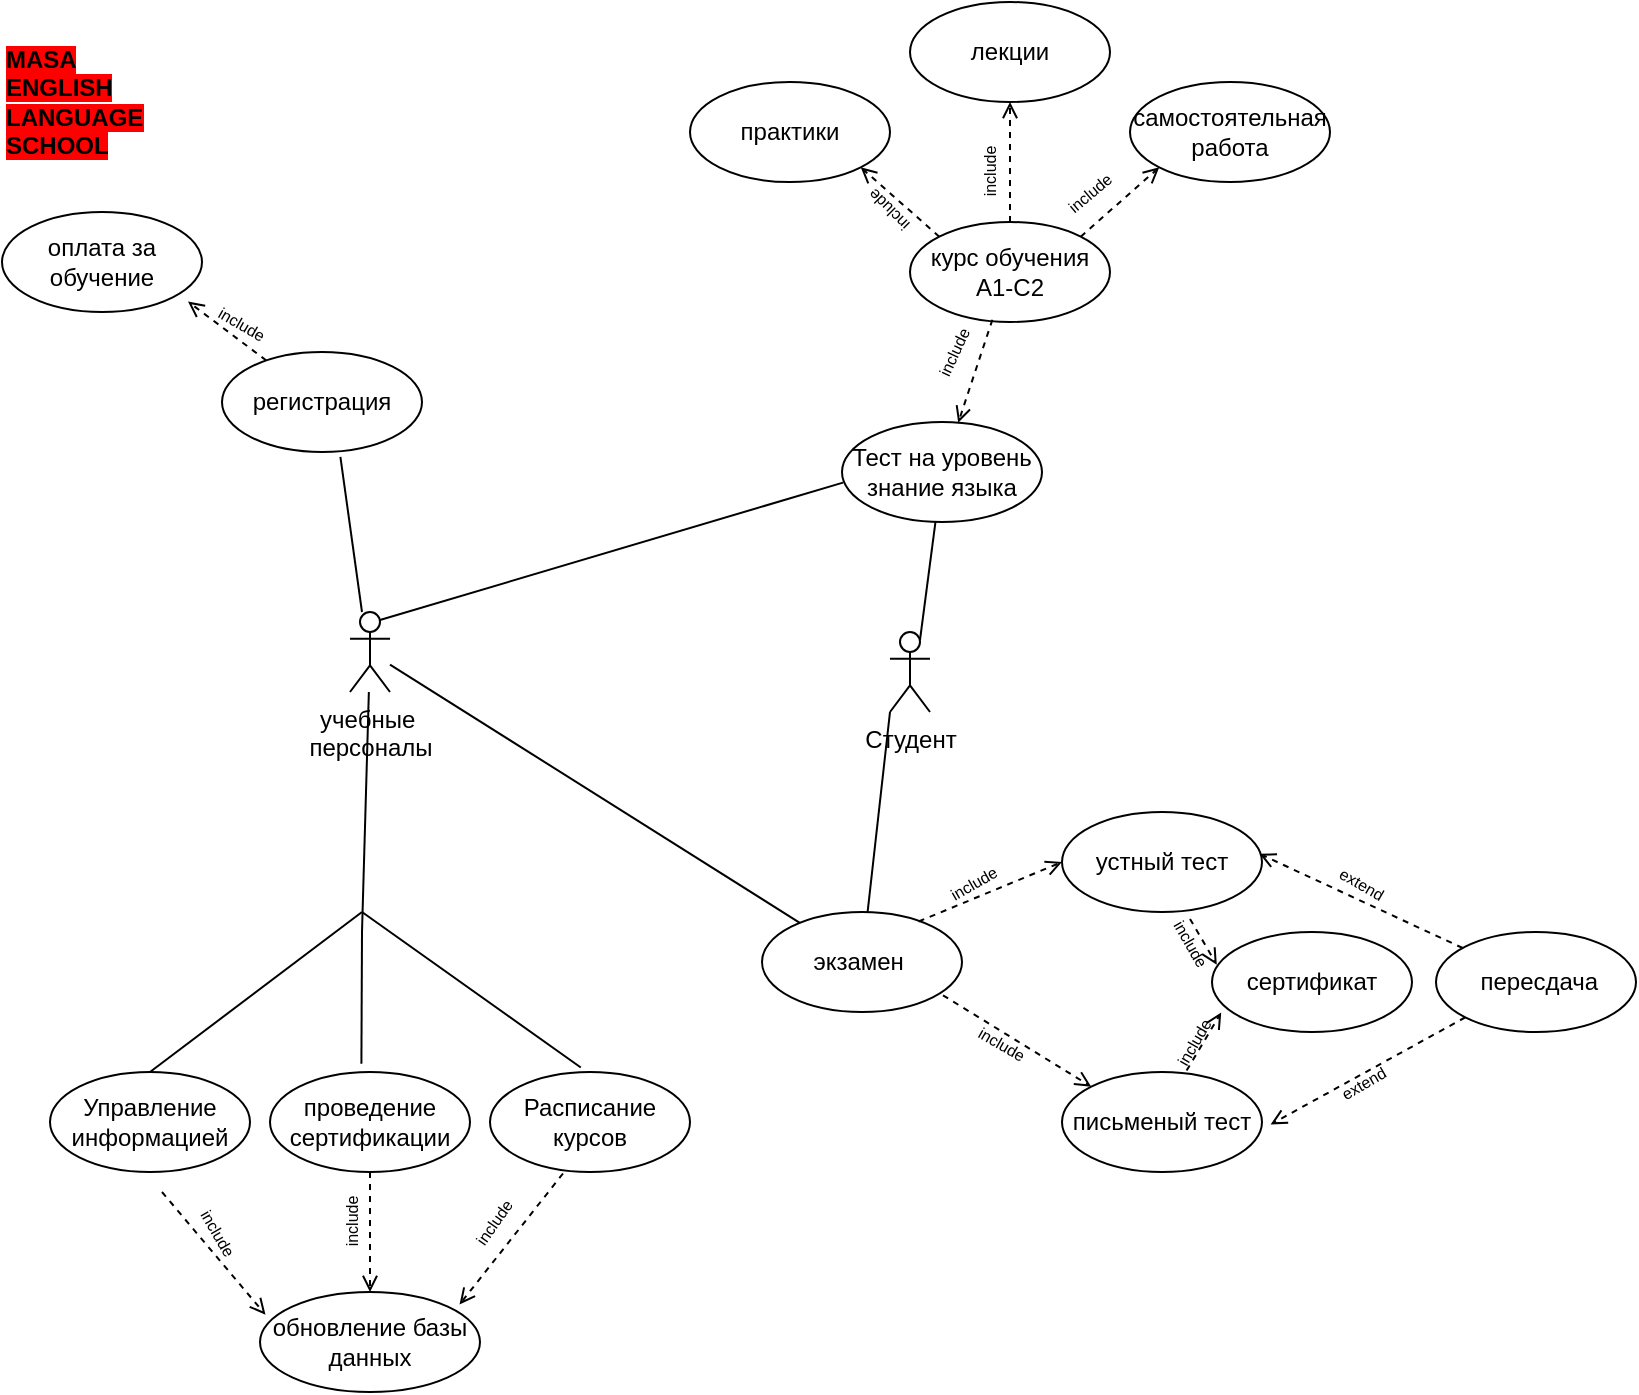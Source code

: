 <mxfile version="24.2.2" type="github">
  <diagram name="Page-1" id="aDBO0gnlO2sUc_E0fWF-">
    <mxGraphModel dx="1018" dy="1757" grid="1" gridSize="10" guides="1" tooltips="1" connect="1" arrows="1" fold="1" page="1" pageScale="1" pageWidth="827" pageHeight="1169" math="0" shadow="0">
      <root>
        <mxCell id="0" />
        <mxCell id="1" parent="0" />
        <mxCell id="MLhVAN1Ft5uEf6ipusnZ-1" value="Студент&lt;div&gt;&lt;br&gt;&lt;/div&gt;" style="shape=umlActor;verticalLabelPosition=bottom;verticalAlign=top;html=1;outlineConnect=0;" parent="1" vertex="1">
          <mxGeometry x="444" y="300" width="20" height="40" as="geometry" />
        </mxCell>
        <mxCell id="MLhVAN1Ft5uEf6ipusnZ-6" value="Тест на уровень знание языка" style="ellipse;whiteSpace=wrap;html=1;" parent="1" vertex="1">
          <mxGeometry x="420" y="195" width="100" height="50" as="geometry" />
        </mxCell>
        <mxCell id="MLhVAN1Ft5uEf6ipusnZ-7" value="курс обучения&lt;div&gt;A1-C2&lt;/div&gt;" style="ellipse;whiteSpace=wrap;html=1;" parent="1" vertex="1">
          <mxGeometry x="454" y="95" width="100" height="50" as="geometry" />
        </mxCell>
        <mxCell id="MLhVAN1Ft5uEf6ipusnZ-8" value="регистрация" style="ellipse;whiteSpace=wrap;html=1;" parent="1" vertex="1">
          <mxGeometry x="110" y="160" width="100" height="50" as="geometry" />
        </mxCell>
        <mxCell id="MLhVAN1Ft5uEf6ipusnZ-13" value="экзамен&amp;nbsp;" style="ellipse;whiteSpace=wrap;html=1;" parent="1" vertex="1">
          <mxGeometry x="380" y="440" width="100" height="50" as="geometry" />
        </mxCell>
        <mxCell id="MLhVAN1Ft5uEf6ipusnZ-14" value="сертификат" style="ellipse;whiteSpace=wrap;html=1;" parent="1" vertex="1">
          <mxGeometry x="605" y="450" width="100" height="50" as="geometry" />
        </mxCell>
        <mxCell id="MLhVAN1Ft5uEf6ipusnZ-15" value="устный тест" style="ellipse;whiteSpace=wrap;html=1;" parent="1" vertex="1">
          <mxGeometry x="530" y="390" width="100" height="50" as="geometry" />
        </mxCell>
        <mxCell id="MLhVAN1Ft5uEf6ipusnZ-16" value="письменый тест" style="ellipse;whiteSpace=wrap;html=1;" parent="1" vertex="1">
          <mxGeometry x="530" y="520" width="100" height="50" as="geometry" />
        </mxCell>
        <mxCell id="MLhVAN1Ft5uEf6ipusnZ-17" value="лекции" style="ellipse;whiteSpace=wrap;html=1;" parent="1" vertex="1">
          <mxGeometry x="454" y="-15" width="100" height="50" as="geometry" />
        </mxCell>
        <mxCell id="MLhVAN1Ft5uEf6ipusnZ-18" value="практики" style="ellipse;whiteSpace=wrap;html=1;" parent="1" vertex="1">
          <mxGeometry x="344" y="25" width="100" height="50" as="geometry" />
        </mxCell>
        <mxCell id="MLhVAN1Ft5uEf6ipusnZ-19" value="самостоятельная работа" style="ellipse;whiteSpace=wrap;html=1;" parent="1" vertex="1">
          <mxGeometry x="564" y="25" width="100" height="50" as="geometry" />
        </mxCell>
        <mxCell id="MLhVAN1Ft5uEf6ipusnZ-20" value="Управление информацией" style="ellipse;whiteSpace=wrap;html=1;" parent="1" vertex="1">
          <mxGeometry x="24" y="520" width="100" height="50" as="geometry" />
        </mxCell>
        <mxCell id="MLhVAN1Ft5uEf6ipusnZ-21" value="Расписание курсов" style="ellipse;whiteSpace=wrap;html=1;" parent="1" vertex="1">
          <mxGeometry x="244" y="520" width="100" height="50" as="geometry" />
        </mxCell>
        <mxCell id="MLhVAN1Ft5uEf6ipusnZ-22" value="проведение сертификации" style="ellipse;whiteSpace=wrap;html=1;" parent="1" vertex="1">
          <mxGeometry x="134" y="520" width="100" height="50" as="geometry" />
        </mxCell>
        <mxCell id="MLhVAN1Ft5uEf6ipusnZ-23" value="обновление базы данных" style="ellipse;whiteSpace=wrap;html=1;" parent="1" vertex="1">
          <mxGeometry x="129" y="630" width="110" height="50" as="geometry" />
        </mxCell>
        <mxCell id="MLhVAN1Ft5uEf6ipusnZ-27" value="оплата за обучение" style="ellipse;whiteSpace=wrap;html=1;" parent="1" vertex="1">
          <mxGeometry y="90" width="100" height="50" as="geometry" />
        </mxCell>
        <mxCell id="MLhVAN1Ft5uEf6ipusnZ-32" value="" style="html=1;verticalAlign=bottom;labelBackgroundColor=none;endArrow=open;endFill=0;dashed=1;rounded=0;entryX=0.93;entryY=0.896;entryDx=0;entryDy=0;entryPerimeter=0;" parent="1" source="MLhVAN1Ft5uEf6ipusnZ-8" target="MLhVAN1Ft5uEf6ipusnZ-27" edge="1">
          <mxGeometry width="160" relative="1" as="geometry">
            <mxPoint x="10" y="280" as="sourcePoint" />
            <mxPoint x="170" y="280" as="targetPoint" />
          </mxGeometry>
        </mxCell>
        <mxCell id="MLhVAN1Ft5uEf6ipusnZ-34" value="" style="html=1;verticalAlign=bottom;labelBackgroundColor=none;endArrow=open;endFill=0;dashed=1;rounded=0;entryX=1;entryY=1;entryDx=0;entryDy=0;exitX=0;exitY=0;exitDx=0;exitDy=0;" parent="1" source="MLhVAN1Ft5uEf6ipusnZ-7" target="MLhVAN1Ft5uEf6ipusnZ-18" edge="1">
          <mxGeometry width="160" relative="1" as="geometry">
            <mxPoint x="523.5" y="85" as="sourcePoint" />
            <mxPoint x="484.5" y="56" as="targetPoint" />
          </mxGeometry>
        </mxCell>
        <mxCell id="MLhVAN1Ft5uEf6ipusnZ-35" value="" style="html=1;verticalAlign=bottom;labelBackgroundColor=none;endArrow=open;endFill=0;dashed=1;rounded=0;exitX=0.5;exitY=0;exitDx=0;exitDy=0;" parent="1" source="MLhVAN1Ft5uEf6ipusnZ-7" target="MLhVAN1Ft5uEf6ipusnZ-17" edge="1">
          <mxGeometry width="160" relative="1" as="geometry">
            <mxPoint x="614" y="215" as="sourcePoint" />
            <mxPoint x="774" y="215" as="targetPoint" />
          </mxGeometry>
        </mxCell>
        <mxCell id="MLhVAN1Ft5uEf6ipusnZ-36" value="" style="html=1;verticalAlign=bottom;labelBackgroundColor=none;endArrow=open;endFill=0;dashed=1;rounded=0;exitX=1;exitY=0;exitDx=0;exitDy=0;entryX=0;entryY=1;entryDx=0;entryDy=0;" parent="1" source="MLhVAN1Ft5uEf6ipusnZ-7" target="MLhVAN1Ft5uEf6ipusnZ-19" edge="1">
          <mxGeometry width="160" relative="1" as="geometry">
            <mxPoint x="514" y="105" as="sourcePoint" />
            <mxPoint x="514" y="45" as="targetPoint" />
          </mxGeometry>
        </mxCell>
        <mxCell id="MLhVAN1Ft5uEf6ipusnZ-40" value="" style="html=1;verticalAlign=bottom;labelBackgroundColor=none;endArrow=open;endFill=0;dashed=1;rounded=0;exitX=0.783;exitY=0.095;exitDx=0;exitDy=0;entryX=0;entryY=0.5;entryDx=0;entryDy=0;exitPerimeter=0;" parent="1" source="MLhVAN1Ft5uEf6ipusnZ-13" target="MLhVAN1Ft5uEf6ipusnZ-15" edge="1">
          <mxGeometry x="-0.026" y="18" width="160" relative="1" as="geometry">
            <mxPoint x="462" y="452" as="sourcePoint" />
            <mxPoint x="524" y="393" as="targetPoint" />
            <mxPoint as="offset" />
          </mxGeometry>
        </mxCell>
        <mxCell id="MLhVAN1Ft5uEf6ipusnZ-41" value="&lt;font style=&quot;font-size: 8px;&quot;&gt;include&lt;/font&gt;" style="text;html=1;align=center;verticalAlign=middle;resizable=0;points=[];autosize=1;strokeColor=none;fillColor=none;rotation=-30;" parent="1" vertex="1">
          <mxGeometry x="460" y="410" width="50" height="30" as="geometry" />
        </mxCell>
        <mxCell id="MLhVAN1Ft5uEf6ipusnZ-42" value="" style="html=1;verticalAlign=bottom;labelBackgroundColor=none;endArrow=open;endFill=0;dashed=1;rounded=0;exitX=0.905;exitY=0.833;exitDx=0;exitDy=0;exitPerimeter=0;entryX=0;entryY=0;entryDx=0;entryDy=0;" parent="1" source="MLhVAN1Ft5uEf6ipusnZ-13" target="MLhVAN1Ft5uEf6ipusnZ-16" edge="1">
          <mxGeometry x="-0.026" y="18" width="160" relative="1" as="geometry">
            <mxPoint x="462" y="452" as="sourcePoint" />
            <mxPoint x="524" y="393" as="targetPoint" />
            <mxPoint as="offset" />
          </mxGeometry>
        </mxCell>
        <mxCell id="MLhVAN1Ft5uEf6ipusnZ-43" value="&lt;font style=&quot;font-size: 8px;&quot;&gt;include&lt;/font&gt;" style="text;html=1;align=center;verticalAlign=middle;resizable=0;points=[];autosize=1;strokeColor=none;fillColor=none;rotation=30;" parent="1" vertex="1">
          <mxGeometry x="475" y="490" width="50" height="30" as="geometry" />
        </mxCell>
        <mxCell id="MLhVAN1Ft5uEf6ipusnZ-46" value="" style="html=1;verticalAlign=bottom;labelBackgroundColor=none;endArrow=open;endFill=0;dashed=1;rounded=0;entryX=0.987;entryY=0.418;entryDx=0;entryDy=0;entryPerimeter=0;" parent="1" source="jXNf-ly3cqL10DFGrr2B-8" target="MLhVAN1Ft5uEf6ipusnZ-15" edge="1">
          <mxGeometry width="160" relative="1" as="geometry">
            <mxPoint x="450" y="570" as="sourcePoint" />
            <mxPoint x="400" y="520" as="targetPoint" />
          </mxGeometry>
        </mxCell>
        <mxCell id="MLhVAN1Ft5uEf6ipusnZ-47" value="&lt;span style=&quot;font-size: 8px;&quot;&gt;extend&lt;/span&gt;" style="text;html=1;align=center;verticalAlign=middle;resizable=0;points=[];autosize=1;strokeColor=none;fillColor=none;rotation=-30;" parent="1" vertex="1">
          <mxGeometry x="655" y="510" width="50" height="30" as="geometry" />
        </mxCell>
        <mxCell id="MLhVAN1Ft5uEf6ipusnZ-48" value="&lt;font style=&quot;font-size: 8px;&quot;&gt;include&lt;/font&gt;" style="text;html=1;align=center;verticalAlign=middle;resizable=0;points=[];autosize=1;strokeColor=none;fillColor=none;rotation=-90;" parent="1" vertex="1">
          <mxGeometry x="468" y="55" width="50" height="30" as="geometry" />
        </mxCell>
        <mxCell id="MLhVAN1Ft5uEf6ipusnZ-50" value="&lt;font style=&quot;font-size: 8px;&quot;&gt;include&lt;/font&gt;" style="text;html=1;align=center;verticalAlign=middle;resizable=0;points=[];autosize=1;strokeColor=none;fillColor=none;rotation=-40;" parent="1" vertex="1">
          <mxGeometry x="518" y="65" width="50" height="30" as="geometry" />
        </mxCell>
        <mxCell id="MLhVAN1Ft5uEf6ipusnZ-51" value="&lt;font style=&quot;font-size: 8px;&quot;&gt;include&lt;/font&gt;" style="text;html=1;align=center;verticalAlign=middle;resizable=0;points=[];autosize=1;strokeColor=none;fillColor=none;rotation=-135;" parent="1" vertex="1">
          <mxGeometry x="418" y="75" width="50" height="30" as="geometry" />
        </mxCell>
        <mxCell id="MLhVAN1Ft5uEf6ipusnZ-52" value="&lt;font style=&quot;font-size: 8px;&quot;&gt;include&lt;/font&gt;" style="text;html=1;align=center;verticalAlign=middle;resizable=0;points=[];autosize=1;strokeColor=none;fillColor=none;rotation=30;" parent="1" vertex="1">
          <mxGeometry x="95" y="130" width="50" height="30" as="geometry" />
        </mxCell>
        <mxCell id="MLhVAN1Ft5uEf6ipusnZ-57" value="" style="endArrow=none;html=1;rounded=0;exitX=0.5;exitY=0;exitDx=0;exitDy=0;" parent="1" source="MLhVAN1Ft5uEf6ipusnZ-20" edge="1">
          <mxGeometry width="50" height="50" relative="1" as="geometry">
            <mxPoint x="74" y="500" as="sourcePoint" />
            <mxPoint x="180" y="440" as="targetPoint" />
          </mxGeometry>
        </mxCell>
        <mxCell id="MLhVAN1Ft5uEf6ipusnZ-58" value="" style="endArrow=none;html=1;rounded=0;exitX=0.454;exitY=-0.045;exitDx=0;exitDy=0;exitPerimeter=0;" parent="1" source="MLhVAN1Ft5uEf6ipusnZ-21" edge="1">
          <mxGeometry width="50" height="50" relative="1" as="geometry">
            <mxPoint x="254" y="490" as="sourcePoint" />
            <mxPoint x="180" y="440" as="targetPoint" />
          </mxGeometry>
        </mxCell>
        <mxCell id="MLhVAN1Ft5uEf6ipusnZ-59" value="" style="endArrow=none;html=1;rounded=0;exitX=0.457;exitY=-0.082;exitDx=0;exitDy=0;exitPerimeter=0;" parent="1" source="MLhVAN1Ft5uEf6ipusnZ-22" edge="1">
          <mxGeometry width="50" height="50" relative="1" as="geometry">
            <mxPoint x="94" y="450" as="sourcePoint" />
            <mxPoint x="180" y="450" as="targetPoint" />
          </mxGeometry>
        </mxCell>
        <mxCell id="MLhVAN1Ft5uEf6ipusnZ-61" value="" style="html=1;verticalAlign=bottom;labelBackgroundColor=none;endArrow=open;endFill=0;dashed=1;rounded=0;entryX=0.025;entryY=0.227;entryDx=0;entryDy=0;entryPerimeter=0;" parent="1" target="MLhVAN1Ft5uEf6ipusnZ-23" edge="1">
          <mxGeometry width="160" relative="1" as="geometry">
            <mxPoint x="80" y="580" as="sourcePoint" />
            <mxPoint x="77.5" y="604" as="targetPoint" />
          </mxGeometry>
        </mxCell>
        <mxCell id="MLhVAN1Ft5uEf6ipusnZ-62" value="" style="html=1;verticalAlign=bottom;labelBackgroundColor=none;endArrow=open;endFill=0;dashed=1;rounded=0;exitX=0.5;exitY=1;exitDx=0;exitDy=0;entryX=0.5;entryY=0;entryDx=0;entryDy=0;" parent="1" source="MLhVAN1Ft5uEf6ipusnZ-22" target="MLhVAN1Ft5uEf6ipusnZ-23" edge="1">
          <mxGeometry width="160" relative="1" as="geometry">
            <mxPoint x="209.5" y="647" as="sourcePoint" />
            <mxPoint x="181.143" y="580" as="targetPoint" />
          </mxGeometry>
        </mxCell>
        <mxCell id="MLhVAN1Ft5uEf6ipusnZ-63" value="" style="html=1;verticalAlign=bottom;labelBackgroundColor=none;endArrow=open;endFill=0;dashed=1;rounded=0;entryX=0.907;entryY=0.125;entryDx=0;entryDy=0;exitX=0.365;exitY=1.015;exitDx=0;exitDy=0;entryPerimeter=0;exitPerimeter=0;" parent="1" source="MLhVAN1Ft5uEf6ipusnZ-21" target="MLhVAN1Ft5uEf6ipusnZ-23" edge="1">
          <mxGeometry width="160" relative="1" as="geometry">
            <mxPoint x="334" y="657" as="sourcePoint" />
            <mxPoint x="263" y="590" as="targetPoint" />
          </mxGeometry>
        </mxCell>
        <mxCell id="MLhVAN1Ft5uEf6ipusnZ-67" value="" style="html=1;verticalAlign=bottom;labelBackgroundColor=none;endArrow=open;endFill=0;dashed=1;rounded=0;exitX=0.412;exitY=0.977;exitDx=0;exitDy=0;exitPerimeter=0;" parent="1" source="MLhVAN1Ft5uEf6ipusnZ-7" target="MLhVAN1Ft5uEf6ipusnZ-6" edge="1">
          <mxGeometry x="-0.026" y="18" width="160" relative="1" as="geometry">
            <mxPoint x="530" y="214" as="sourcePoint" />
            <mxPoint x="593" y="155" as="targetPoint" />
            <mxPoint as="offset" />
          </mxGeometry>
        </mxCell>
        <mxCell id="jXNf-ly3cqL10DFGrr2B-1" value="&lt;b style=&quot;background-color: rgb(255, 0, 0);&quot;&gt;MASA ENGLISH LANGUAGE SCHOOL&lt;/b&gt;" style="text;html=1;align=left;verticalAlign=middle;whiteSpace=wrap;rounded=0;" vertex="1" parent="1">
          <mxGeometry y="20" width="60" height="30" as="geometry" />
        </mxCell>
        <mxCell id="jXNf-ly3cqL10DFGrr2B-3" value="" style="html=1;verticalAlign=bottom;labelBackgroundColor=none;endArrow=open;endFill=0;dashed=1;rounded=0;exitX=0.64;exitY=1.069;exitDx=0;exitDy=0;entryX=0.024;entryY=0.328;entryDx=0;entryDy=0;exitPerimeter=0;entryPerimeter=0;" edge="1" parent="1" source="MLhVAN1Ft5uEf6ipusnZ-15" target="MLhVAN1Ft5uEf6ipusnZ-14">
          <mxGeometry x="-0.026" y="18" width="160" relative="1" as="geometry">
            <mxPoint x="590" y="490" as="sourcePoint" />
            <mxPoint x="650" y="480" as="targetPoint" />
            <mxPoint as="offset" />
          </mxGeometry>
        </mxCell>
        <mxCell id="jXNf-ly3cqL10DFGrr2B-4" value="" style="html=1;verticalAlign=bottom;labelBackgroundColor=none;endArrow=open;endFill=0;dashed=1;rounded=0;exitX=0.623;exitY=-0.014;exitDx=0;exitDy=0;entryX=0.046;entryY=0.805;entryDx=0;entryDy=0;entryPerimeter=0;exitPerimeter=0;" edge="1" parent="1" source="MLhVAN1Ft5uEf6ipusnZ-16" target="MLhVAN1Ft5uEf6ipusnZ-14">
          <mxGeometry x="-0.026" y="18" width="160" relative="1" as="geometry">
            <mxPoint x="627" y="501" as="sourcePoint" />
            <mxPoint x="610" y="488" as="targetPoint" />
            <mxPoint as="offset" />
          </mxGeometry>
        </mxCell>
        <mxCell id="jXNf-ly3cqL10DFGrr2B-5" value="&lt;font style=&quot;font-size: 8px;&quot;&gt;include&lt;/font&gt;" style="text;html=1;align=center;verticalAlign=middle;resizable=0;points=[];autosize=1;strokeColor=none;fillColor=none;rotation=60;" vertex="1" parent="1">
          <mxGeometry x="570" y="440" width="50" height="30" as="geometry" />
        </mxCell>
        <mxCell id="jXNf-ly3cqL10DFGrr2B-6" value="&lt;font style=&quot;font-size: 8px;&quot;&gt;include&lt;/font&gt;" style="text;html=1;align=center;verticalAlign=middle;resizable=0;points=[];autosize=1;strokeColor=none;fillColor=none;rotation=-60;" vertex="1" parent="1">
          <mxGeometry x="570" y="490" width="50" height="30" as="geometry" />
        </mxCell>
        <mxCell id="jXNf-ly3cqL10DFGrr2B-8" value="&amp;nbsp;пересдача" style="ellipse;whiteSpace=wrap;html=1;" vertex="1" parent="1">
          <mxGeometry x="717" y="450" width="100" height="50" as="geometry" />
        </mxCell>
        <mxCell id="jXNf-ly3cqL10DFGrr2B-10" value="" style="html=1;verticalAlign=bottom;labelBackgroundColor=none;endArrow=open;endFill=0;dashed=1;rounded=0;entryX=1.043;entryY=0.524;entryDx=0;entryDy=0;entryPerimeter=0;exitX=0;exitY=1;exitDx=0;exitDy=0;" edge="1" parent="1" source="jXNf-ly3cqL10DFGrr2B-8" target="MLhVAN1Ft5uEf6ipusnZ-16">
          <mxGeometry width="160" relative="1" as="geometry">
            <mxPoint x="774" y="589" as="sourcePoint" />
            <mxPoint x="639" y="550" as="targetPoint" />
          </mxGeometry>
        </mxCell>
        <mxCell id="jXNf-ly3cqL10DFGrr2B-11" value="&lt;span style=&quot;font-size: 8px;&quot;&gt;extend&lt;/span&gt;" style="text;html=1;align=center;verticalAlign=middle;resizable=0;points=[];autosize=1;strokeColor=none;fillColor=none;rotation=30;" vertex="1" parent="1">
          <mxGeometry x="655" y="410" width="50" height="30" as="geometry" />
        </mxCell>
        <mxCell id="jXNf-ly3cqL10DFGrr2B-12" value="&lt;span style=&quot;font-size: 8px;&quot;&gt;include&lt;/span&gt;" style="text;html=1;align=center;verticalAlign=middle;resizable=0;points=[];autosize=1;strokeColor=none;fillColor=none;rotation=60;" vertex="1" parent="1">
          <mxGeometry x="84" y="584.5" width="50" height="30" as="geometry" />
        </mxCell>
        <mxCell id="jXNf-ly3cqL10DFGrr2B-13" value="&lt;span style=&quot;font-size: 8px;&quot;&gt;include&lt;/span&gt;" style="text;html=1;align=center;verticalAlign=middle;resizable=0;points=[];autosize=1;strokeColor=none;fillColor=none;rotation=-90;" vertex="1" parent="1">
          <mxGeometry x="149" y="580" width="50" height="30" as="geometry" />
        </mxCell>
        <mxCell id="jXNf-ly3cqL10DFGrr2B-14" value="&lt;span style=&quot;font-size: 8px;&quot;&gt;include&lt;/span&gt;" style="text;html=1;align=center;verticalAlign=middle;resizable=0;points=[];autosize=1;strokeColor=none;fillColor=none;rotation=-55;" vertex="1" parent="1">
          <mxGeometry x="220" y="580" width="50" height="30" as="geometry" />
        </mxCell>
        <mxCell id="jXNf-ly3cqL10DFGrr2B-16" value="&lt;font style=&quot;font-size: 8px;&quot;&gt;include&lt;/font&gt;" style="text;html=1;align=center;verticalAlign=middle;resizable=0;points=[];autosize=1;strokeColor=none;fillColor=none;rotation=-65;" vertex="1" parent="1">
          <mxGeometry x="450" y="145" width="50" height="30" as="geometry" />
        </mxCell>
        <mxCell id="jXNf-ly3cqL10DFGrr2B-17" value="" style="endArrow=none;html=1;rounded=0;" edge="1" parent="1" target="jXNf-ly3cqL10DFGrr2B-18">
          <mxGeometry width="50" height="50" relative="1" as="geometry">
            <mxPoint x="180" y="450" as="sourcePoint" />
            <mxPoint x="180" y="410" as="targetPoint" />
          </mxGeometry>
        </mxCell>
        <mxCell id="jXNf-ly3cqL10DFGrr2B-18" value="учебные&amp;nbsp;&lt;div&gt;персоналы&lt;div&gt;&lt;br&gt;&lt;/div&gt;&lt;/div&gt;" style="shape=umlActor;verticalLabelPosition=bottom;verticalAlign=top;html=1;outlineConnect=0;" vertex="1" parent="1">
          <mxGeometry x="174" y="290" width="20" height="40" as="geometry" />
        </mxCell>
        <mxCell id="jXNf-ly3cqL10DFGrr2B-19" value="" style="endArrow=none;html=1;rounded=0;entryX=0.592;entryY=1.049;entryDx=0;entryDy=0;entryPerimeter=0;exitX=0.3;exitY=0;exitDx=0;exitDy=0;exitPerimeter=0;" edge="1" parent="1" source="jXNf-ly3cqL10DFGrr2B-18" target="MLhVAN1Ft5uEf6ipusnZ-8">
          <mxGeometry width="50" height="50" relative="1" as="geometry">
            <mxPoint x="60" y="310" as="sourcePoint" />
            <mxPoint x="110" y="260" as="targetPoint" />
          </mxGeometry>
        </mxCell>
        <mxCell id="jXNf-ly3cqL10DFGrr2B-20" value="" style="endArrow=none;html=1;rounded=0;entryX=0.005;entryY=0.606;entryDx=0;entryDy=0;entryPerimeter=0;exitX=0.75;exitY=0.1;exitDx=0;exitDy=0;exitPerimeter=0;" edge="1" parent="1" source="jXNf-ly3cqL10DFGrr2B-18" target="MLhVAN1Ft5uEf6ipusnZ-6">
          <mxGeometry width="50" height="50" relative="1" as="geometry">
            <mxPoint x="260" y="300" as="sourcePoint" />
            <mxPoint x="310" y="250" as="targetPoint" />
          </mxGeometry>
        </mxCell>
        <mxCell id="jXNf-ly3cqL10DFGrr2B-21" value="" style="endArrow=none;html=1;rounded=0;exitX=0.75;exitY=0.1;exitDx=0;exitDy=0;exitPerimeter=0;" edge="1" parent="1" source="MLhVAN1Ft5uEf6ipusnZ-1" target="MLhVAN1Ft5uEf6ipusnZ-6">
          <mxGeometry width="50" height="50" relative="1" as="geometry">
            <mxPoint x="430" y="380" as="sourcePoint" />
            <mxPoint x="480" y="330" as="targetPoint" />
          </mxGeometry>
        </mxCell>
        <mxCell id="jXNf-ly3cqL10DFGrr2B-23" value="" style="endArrow=none;html=1;rounded=0;entryX=0;entryY=1;entryDx=0;entryDy=0;entryPerimeter=0;" edge="1" parent="1" source="MLhVAN1Ft5uEf6ipusnZ-13" target="MLhVAN1Ft5uEf6ipusnZ-1">
          <mxGeometry width="50" height="50" relative="1" as="geometry">
            <mxPoint x="403" y="486" as="sourcePoint" />
            <mxPoint x="356" y="340" as="targetPoint" />
          </mxGeometry>
        </mxCell>
        <mxCell id="jXNf-ly3cqL10DFGrr2B-24" value="" style="endArrow=none;html=1;rounded=0;" edge="1" parent="1" source="MLhVAN1Ft5uEf6ipusnZ-13" target="jXNf-ly3cqL10DFGrr2B-18">
          <mxGeometry width="50" height="50" relative="1" as="geometry">
            <mxPoint x="240" y="440" as="sourcePoint" />
            <mxPoint x="290" y="390" as="targetPoint" />
          </mxGeometry>
        </mxCell>
      </root>
    </mxGraphModel>
  </diagram>
</mxfile>
